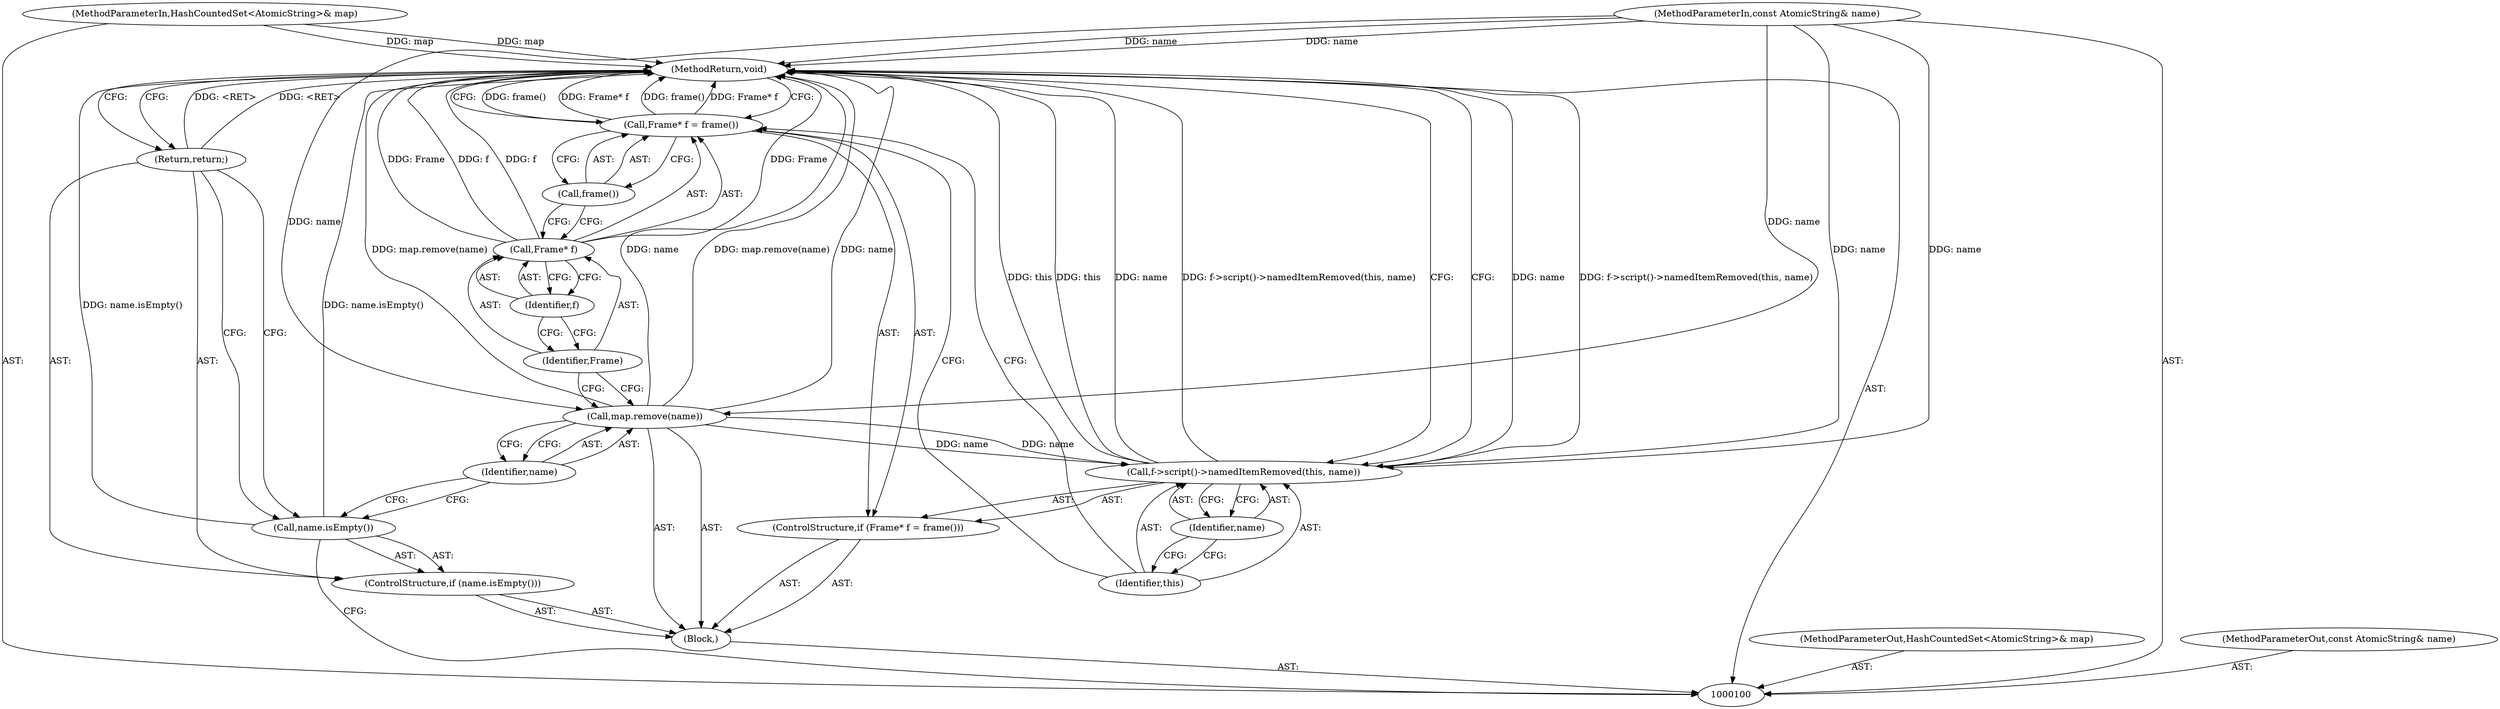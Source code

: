 digraph "0_Chrome_36773850210becda3d76f27285ecd899fafdfc72_3" {
"1000118" [label="(MethodReturn,void)"];
"1000101" [label="(MethodParameterIn,HashCountedSet<AtomicString>& map)"];
"1000149" [label="(MethodParameterOut,HashCountedSet<AtomicString>& map)"];
"1000102" [label="(MethodParameterIn,const AtomicString& name)"];
"1000150" [label="(MethodParameterOut,const AtomicString& name)"];
"1000103" [label="(Block,)"];
"1000104" [label="(ControlStructure,if (name.isEmpty()))"];
"1000105" [label="(Call,name.isEmpty())"];
"1000106" [label="(Return,return;)"];
"1000108" [label="(Identifier,name)"];
"1000107" [label="(Call,map.remove(name))"];
"1000113" [label="(Identifier,f)"];
"1000114" [label="(Call,frame())"];
"1000109" [label="(ControlStructure,if (Frame* f = frame()))"];
"1000110" [label="(Call,Frame* f = frame())"];
"1000111" [label="(Call,Frame* f)"];
"1000112" [label="(Identifier,Frame)"];
"1000116" [label="(Identifier,this)"];
"1000117" [label="(Identifier,name)"];
"1000115" [label="(Call,f->script()->namedItemRemoved(this, name))"];
"1000118" -> "1000100"  [label="AST: "];
"1000118" -> "1000106"  [label="CFG: "];
"1000118" -> "1000115"  [label="CFG: "];
"1000118" -> "1000110"  [label="CFG: "];
"1000115" -> "1000118"  [label="DDG: name"];
"1000115" -> "1000118"  [label="DDG: f->script()->namedItemRemoved(this, name)"];
"1000115" -> "1000118"  [label="DDG: this"];
"1000107" -> "1000118"  [label="DDG: name"];
"1000107" -> "1000118"  [label="DDG: map.remove(name)"];
"1000105" -> "1000118"  [label="DDG: name.isEmpty()"];
"1000110" -> "1000118"  [label="DDG: frame()"];
"1000110" -> "1000118"  [label="DDG: Frame* f"];
"1000102" -> "1000118"  [label="DDG: name"];
"1000111" -> "1000118"  [label="DDG: Frame"];
"1000111" -> "1000118"  [label="DDG: f"];
"1000101" -> "1000118"  [label="DDG: map"];
"1000106" -> "1000118"  [label="DDG: <RET>"];
"1000101" -> "1000100"  [label="AST: "];
"1000101" -> "1000118"  [label="DDG: map"];
"1000149" -> "1000100"  [label="AST: "];
"1000102" -> "1000100"  [label="AST: "];
"1000102" -> "1000118"  [label="DDG: name"];
"1000102" -> "1000107"  [label="DDG: name"];
"1000102" -> "1000115"  [label="DDG: name"];
"1000150" -> "1000100"  [label="AST: "];
"1000103" -> "1000100"  [label="AST: "];
"1000104" -> "1000103"  [label="AST: "];
"1000107" -> "1000103"  [label="AST: "];
"1000109" -> "1000103"  [label="AST: "];
"1000104" -> "1000103"  [label="AST: "];
"1000105" -> "1000104"  [label="AST: "];
"1000106" -> "1000104"  [label="AST: "];
"1000105" -> "1000104"  [label="AST: "];
"1000105" -> "1000100"  [label="CFG: "];
"1000106" -> "1000105"  [label="CFG: "];
"1000108" -> "1000105"  [label="CFG: "];
"1000105" -> "1000118"  [label="DDG: name.isEmpty()"];
"1000106" -> "1000104"  [label="AST: "];
"1000106" -> "1000105"  [label="CFG: "];
"1000118" -> "1000106"  [label="CFG: "];
"1000106" -> "1000118"  [label="DDG: <RET>"];
"1000108" -> "1000107"  [label="AST: "];
"1000108" -> "1000105"  [label="CFG: "];
"1000107" -> "1000108"  [label="CFG: "];
"1000107" -> "1000103"  [label="AST: "];
"1000107" -> "1000108"  [label="CFG: "];
"1000108" -> "1000107"  [label="AST: "];
"1000112" -> "1000107"  [label="CFG: "];
"1000107" -> "1000118"  [label="DDG: name"];
"1000107" -> "1000118"  [label="DDG: map.remove(name)"];
"1000102" -> "1000107"  [label="DDG: name"];
"1000107" -> "1000115"  [label="DDG: name"];
"1000113" -> "1000111"  [label="AST: "];
"1000113" -> "1000112"  [label="CFG: "];
"1000111" -> "1000113"  [label="CFG: "];
"1000114" -> "1000110"  [label="AST: "];
"1000114" -> "1000111"  [label="CFG: "];
"1000110" -> "1000114"  [label="CFG: "];
"1000109" -> "1000103"  [label="AST: "];
"1000110" -> "1000109"  [label="AST: "];
"1000115" -> "1000109"  [label="AST: "];
"1000110" -> "1000109"  [label="AST: "];
"1000110" -> "1000114"  [label="CFG: "];
"1000111" -> "1000110"  [label="AST: "];
"1000114" -> "1000110"  [label="AST: "];
"1000116" -> "1000110"  [label="CFG: "];
"1000118" -> "1000110"  [label="CFG: "];
"1000110" -> "1000118"  [label="DDG: frame()"];
"1000110" -> "1000118"  [label="DDG: Frame* f"];
"1000111" -> "1000110"  [label="AST: "];
"1000111" -> "1000113"  [label="CFG: "];
"1000112" -> "1000111"  [label="AST: "];
"1000113" -> "1000111"  [label="AST: "];
"1000114" -> "1000111"  [label="CFG: "];
"1000111" -> "1000118"  [label="DDG: Frame"];
"1000111" -> "1000118"  [label="DDG: f"];
"1000112" -> "1000111"  [label="AST: "];
"1000112" -> "1000107"  [label="CFG: "];
"1000113" -> "1000112"  [label="CFG: "];
"1000116" -> "1000115"  [label="AST: "];
"1000116" -> "1000110"  [label="CFG: "];
"1000117" -> "1000116"  [label="CFG: "];
"1000117" -> "1000115"  [label="AST: "];
"1000117" -> "1000116"  [label="CFG: "];
"1000115" -> "1000117"  [label="CFG: "];
"1000115" -> "1000109"  [label="AST: "];
"1000115" -> "1000117"  [label="CFG: "];
"1000116" -> "1000115"  [label="AST: "];
"1000117" -> "1000115"  [label="AST: "];
"1000118" -> "1000115"  [label="CFG: "];
"1000115" -> "1000118"  [label="DDG: name"];
"1000115" -> "1000118"  [label="DDG: f->script()->namedItemRemoved(this, name)"];
"1000115" -> "1000118"  [label="DDG: this"];
"1000107" -> "1000115"  [label="DDG: name"];
"1000102" -> "1000115"  [label="DDG: name"];
}
